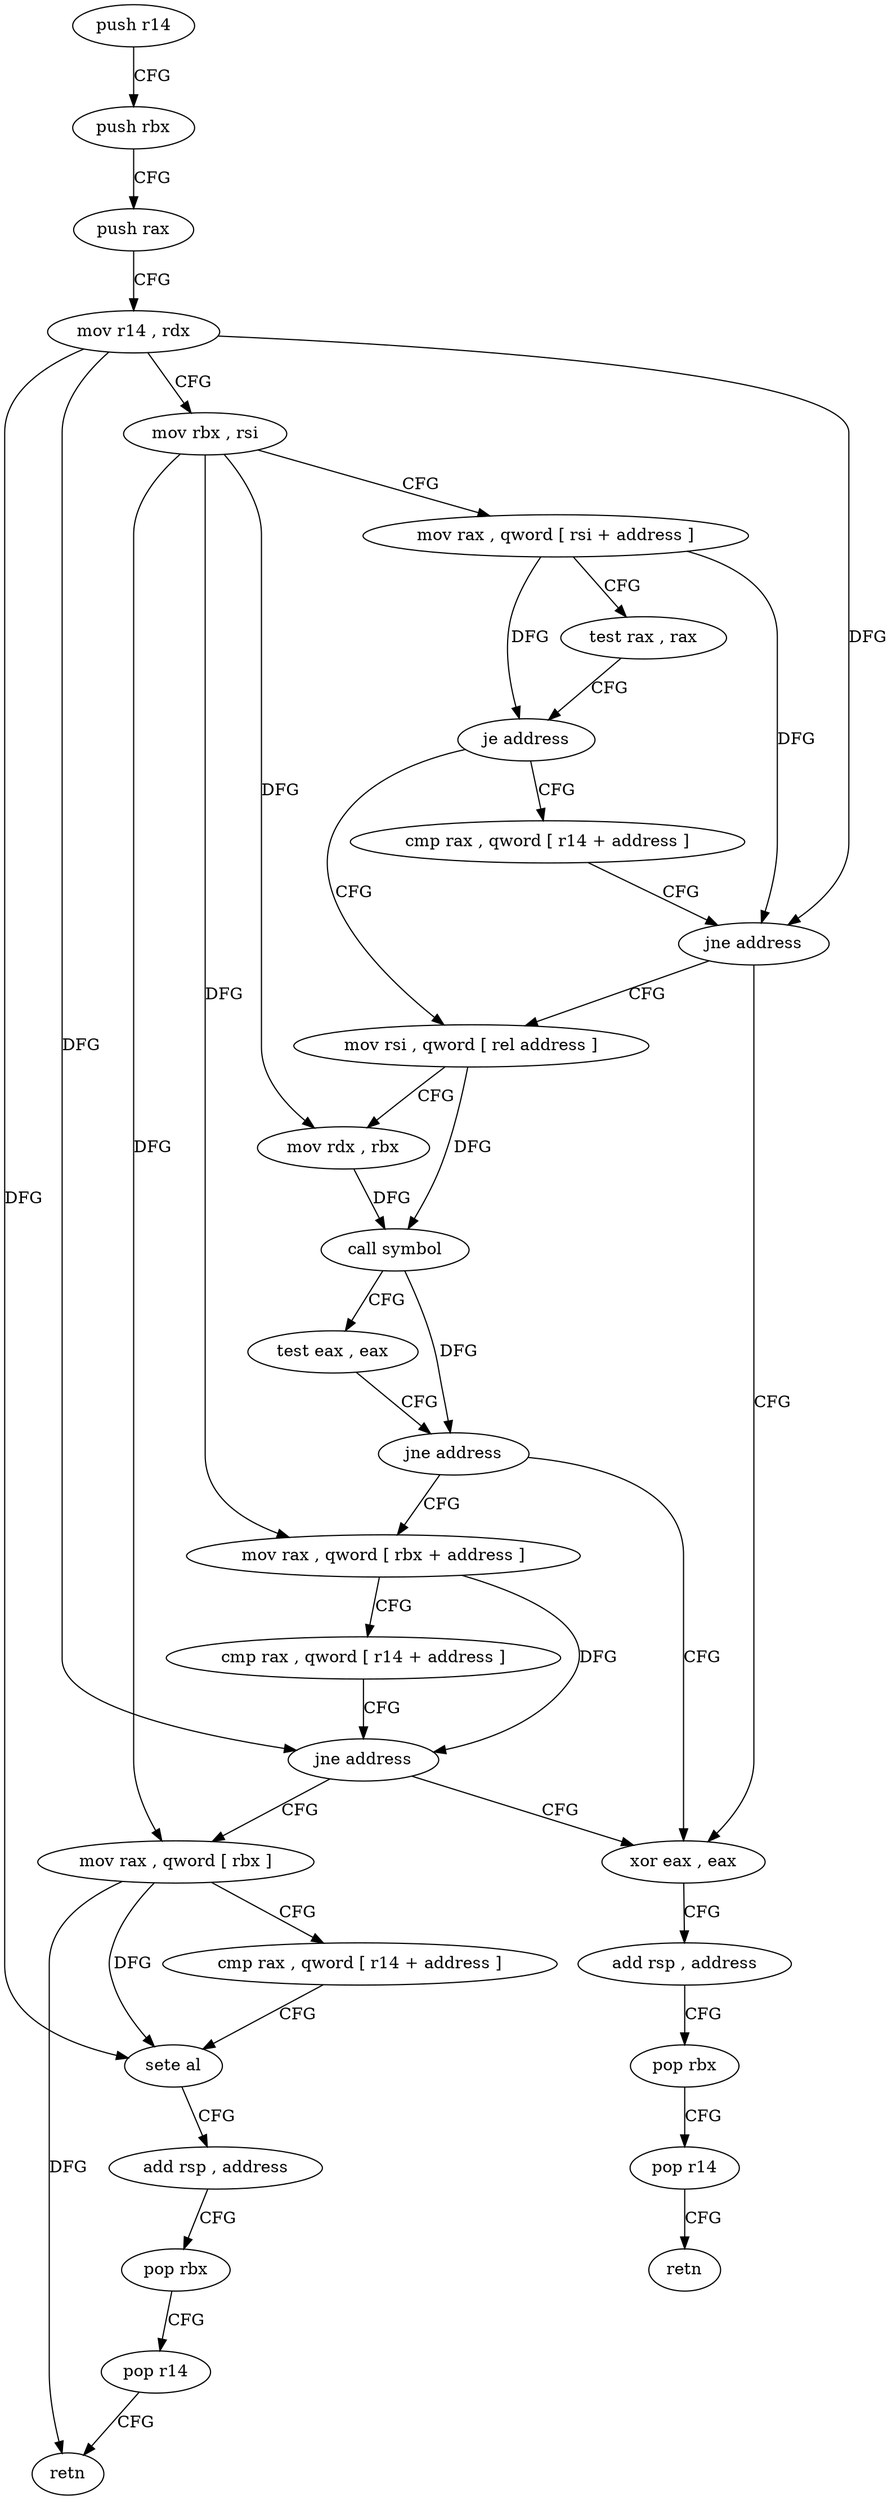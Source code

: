 digraph "func" {
"4214816" [label = "push r14" ]
"4214818" [label = "push rbx" ]
"4214819" [label = "push rax" ]
"4214820" [label = "mov r14 , rdx" ]
"4214823" [label = "mov rbx , rsi" ]
"4214826" [label = "mov rax , qword [ rsi + address ]" ]
"4214830" [label = "test rax , rax" ]
"4214833" [label = "je address" ]
"4214841" [label = "mov rsi , qword [ rel address ]" ]
"4214835" [label = "cmp rax , qword [ r14 + address ]" ]
"4214848" [label = "mov rdx , rbx" ]
"4214851" [label = "call symbol" ]
"4214856" [label = "test eax , eax" ]
"4214858" [label = "jne address" ]
"4214888" [label = "xor eax , eax" ]
"4214860" [label = "mov rax , qword [ rbx + address ]" ]
"4214839" [label = "jne address" ]
"4214890" [label = "add rsp , address" ]
"4214894" [label = "pop rbx" ]
"4214895" [label = "pop r14" ]
"4214897" [label = "retn" ]
"4214864" [label = "cmp rax , qword [ r14 + address ]" ]
"4214868" [label = "jne address" ]
"4214870" [label = "mov rax , qword [ rbx ]" ]
"4214873" [label = "cmp rax , qword [ r14 + address ]" ]
"4214877" [label = "sete al" ]
"4214880" [label = "add rsp , address" ]
"4214884" [label = "pop rbx" ]
"4214885" [label = "pop r14" ]
"4214887" [label = "retn" ]
"4214816" -> "4214818" [ label = "CFG" ]
"4214818" -> "4214819" [ label = "CFG" ]
"4214819" -> "4214820" [ label = "CFG" ]
"4214820" -> "4214823" [ label = "CFG" ]
"4214820" -> "4214839" [ label = "DFG" ]
"4214820" -> "4214868" [ label = "DFG" ]
"4214820" -> "4214877" [ label = "DFG" ]
"4214823" -> "4214826" [ label = "CFG" ]
"4214823" -> "4214848" [ label = "DFG" ]
"4214823" -> "4214860" [ label = "DFG" ]
"4214823" -> "4214870" [ label = "DFG" ]
"4214826" -> "4214830" [ label = "CFG" ]
"4214826" -> "4214833" [ label = "DFG" ]
"4214826" -> "4214839" [ label = "DFG" ]
"4214830" -> "4214833" [ label = "CFG" ]
"4214833" -> "4214841" [ label = "CFG" ]
"4214833" -> "4214835" [ label = "CFG" ]
"4214841" -> "4214848" [ label = "CFG" ]
"4214841" -> "4214851" [ label = "DFG" ]
"4214835" -> "4214839" [ label = "CFG" ]
"4214848" -> "4214851" [ label = "DFG" ]
"4214851" -> "4214856" [ label = "CFG" ]
"4214851" -> "4214858" [ label = "DFG" ]
"4214856" -> "4214858" [ label = "CFG" ]
"4214858" -> "4214888" [ label = "CFG" ]
"4214858" -> "4214860" [ label = "CFG" ]
"4214888" -> "4214890" [ label = "CFG" ]
"4214860" -> "4214864" [ label = "CFG" ]
"4214860" -> "4214868" [ label = "DFG" ]
"4214839" -> "4214888" [ label = "CFG" ]
"4214839" -> "4214841" [ label = "CFG" ]
"4214890" -> "4214894" [ label = "CFG" ]
"4214894" -> "4214895" [ label = "CFG" ]
"4214895" -> "4214897" [ label = "CFG" ]
"4214864" -> "4214868" [ label = "CFG" ]
"4214868" -> "4214888" [ label = "CFG" ]
"4214868" -> "4214870" [ label = "CFG" ]
"4214870" -> "4214873" [ label = "CFG" ]
"4214870" -> "4214877" [ label = "DFG" ]
"4214870" -> "4214887" [ label = "DFG" ]
"4214873" -> "4214877" [ label = "CFG" ]
"4214877" -> "4214880" [ label = "CFG" ]
"4214880" -> "4214884" [ label = "CFG" ]
"4214884" -> "4214885" [ label = "CFG" ]
"4214885" -> "4214887" [ label = "CFG" ]
}
